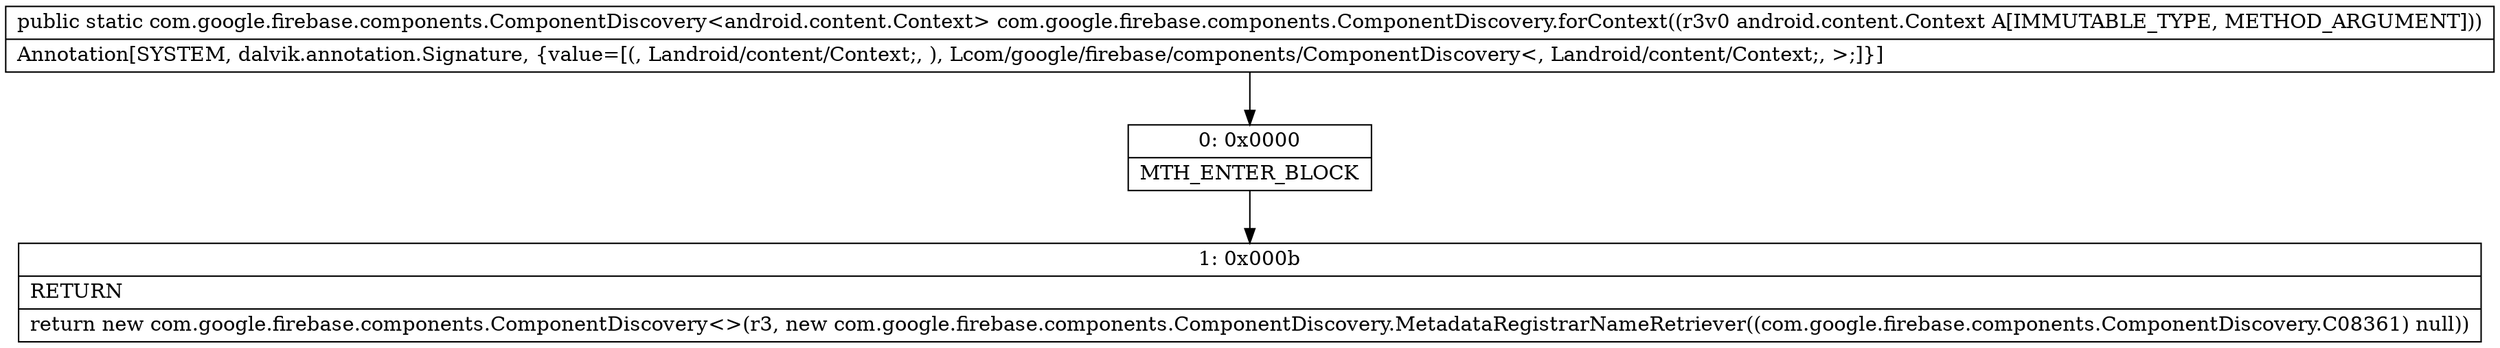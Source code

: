 digraph "CFG forcom.google.firebase.components.ComponentDiscovery.forContext(Landroid\/content\/Context;)Lcom\/google\/firebase\/components\/ComponentDiscovery;" {
Node_0 [shape=record,label="{0\:\ 0x0000|MTH_ENTER_BLOCK\l}"];
Node_1 [shape=record,label="{1\:\ 0x000b|RETURN\l|return new com.google.firebase.components.ComponentDiscovery\<\>(r3, new com.google.firebase.components.ComponentDiscovery.MetadataRegistrarNameRetriever((com.google.firebase.components.ComponentDiscovery.C08361) null))\l}"];
MethodNode[shape=record,label="{public static com.google.firebase.components.ComponentDiscovery\<android.content.Context\> com.google.firebase.components.ComponentDiscovery.forContext((r3v0 android.content.Context A[IMMUTABLE_TYPE, METHOD_ARGUMENT]))  | Annotation[SYSTEM, dalvik.annotation.Signature, \{value=[(, Landroid\/content\/Context;, ), Lcom\/google\/firebase\/components\/ComponentDiscovery\<, Landroid\/content\/Context;, \>;]\}]\l}"];
MethodNode -> Node_0;
Node_0 -> Node_1;
}

